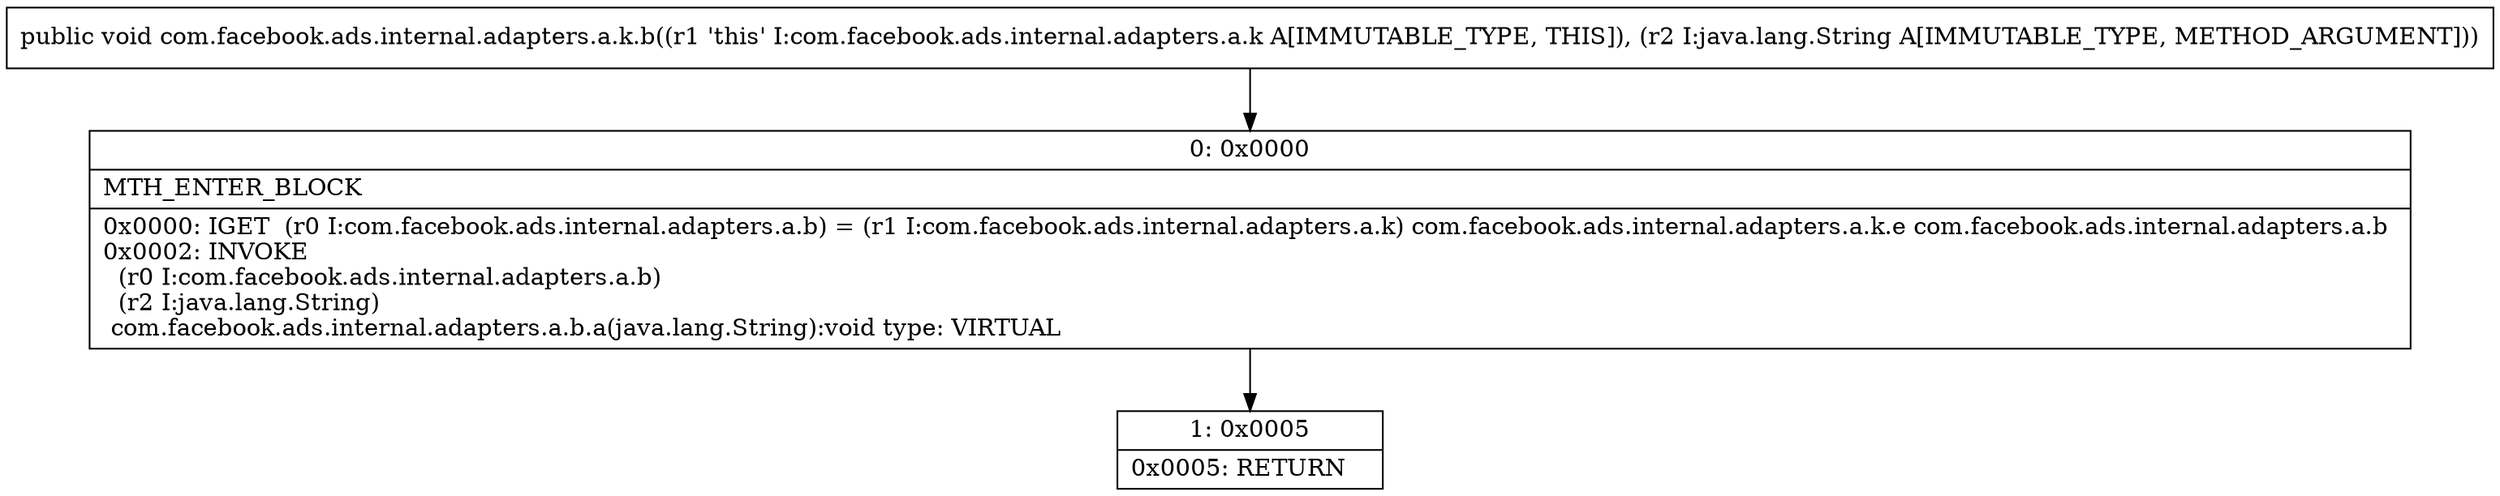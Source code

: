digraph "CFG forcom.facebook.ads.internal.adapters.a.k.b(Ljava\/lang\/String;)V" {
Node_0 [shape=record,label="{0\:\ 0x0000|MTH_ENTER_BLOCK\l|0x0000: IGET  (r0 I:com.facebook.ads.internal.adapters.a.b) = (r1 I:com.facebook.ads.internal.adapters.a.k) com.facebook.ads.internal.adapters.a.k.e com.facebook.ads.internal.adapters.a.b \l0x0002: INVOKE  \l  (r0 I:com.facebook.ads.internal.adapters.a.b)\l  (r2 I:java.lang.String)\l com.facebook.ads.internal.adapters.a.b.a(java.lang.String):void type: VIRTUAL \l}"];
Node_1 [shape=record,label="{1\:\ 0x0005|0x0005: RETURN   \l}"];
MethodNode[shape=record,label="{public void com.facebook.ads.internal.adapters.a.k.b((r1 'this' I:com.facebook.ads.internal.adapters.a.k A[IMMUTABLE_TYPE, THIS]), (r2 I:java.lang.String A[IMMUTABLE_TYPE, METHOD_ARGUMENT])) }"];
MethodNode -> Node_0;
Node_0 -> Node_1;
}

